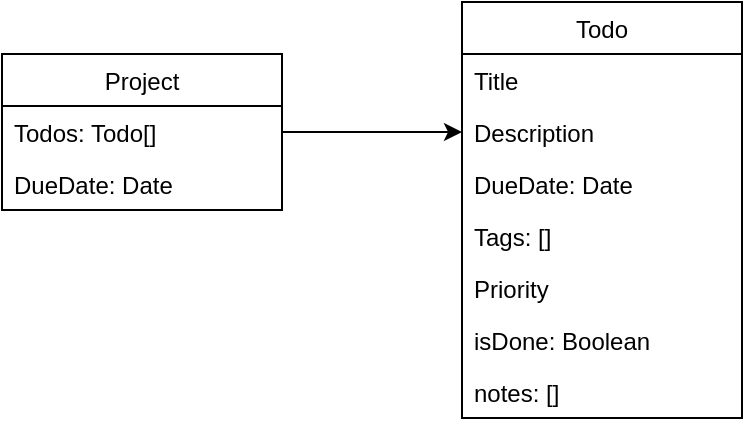 <mxfile version="15.4.1" type="device"><diagram id="4_tymzXxbLOJyMXZTWOB" name="Page-1"><mxGraphModel dx="825" dy="601" grid="1" gridSize="10" guides="1" tooltips="1" connect="1" arrows="1" fold="1" page="1" pageScale="1" pageWidth="850" pageHeight="1100" math="0" shadow="0"><root><mxCell id="0"/><mxCell id="1" parent="0"/><mxCell id="UXf0lR6C6FQ4PTZki6XW-1" value="Project" style="swimlane;fontStyle=0;childLayout=stackLayout;horizontal=1;startSize=26;fillColor=none;horizontalStack=0;resizeParent=1;resizeParentMax=0;resizeLast=0;collapsible=1;marginBottom=0;" vertex="1" parent="1"><mxGeometry x="170" y="100" width="140" height="78" as="geometry"><mxRectangle x="170" y="100" width="70" height="26" as="alternateBounds"/></mxGeometry></mxCell><mxCell id="UXf0lR6C6FQ4PTZki6XW-2" value="Todos: Todo[]" style="text;strokeColor=none;fillColor=none;align=left;verticalAlign=top;spacingLeft=4;spacingRight=4;overflow=hidden;rotatable=0;points=[[0,0.5],[1,0.5]];portConstraint=eastwest;" vertex="1" parent="UXf0lR6C6FQ4PTZki6XW-1"><mxGeometry y="26" width="140" height="26" as="geometry"/></mxCell><mxCell id="UXf0lR6C6FQ4PTZki6XW-3" value="DueDate: Date" style="text;strokeColor=none;fillColor=none;align=left;verticalAlign=top;spacingLeft=4;spacingRight=4;overflow=hidden;rotatable=0;points=[[0,0.5],[1,0.5]];portConstraint=eastwest;" vertex="1" parent="UXf0lR6C6FQ4PTZki6XW-1"><mxGeometry y="52" width="140" height="26" as="geometry"/></mxCell><mxCell id="UXf0lR6C6FQ4PTZki6XW-8" style="edgeStyle=orthogonalEdgeStyle;rounded=0;orthogonalLoop=1;jettySize=auto;html=1;" edge="1" parent="1" source="UXf0lR6C6FQ4PTZki6XW-2"><mxGeometry relative="1" as="geometry"><mxPoint x="400" y="139" as="targetPoint"/></mxGeometry></mxCell><mxCell id="UXf0lR6C6FQ4PTZki6XW-9" value="Todo" style="swimlane;fontStyle=0;childLayout=stackLayout;horizontal=1;startSize=26;fillColor=none;horizontalStack=0;resizeParent=1;resizeParentMax=0;resizeLast=0;collapsible=1;marginBottom=0;" vertex="1" parent="1"><mxGeometry x="400" y="74" width="140" height="208" as="geometry"/></mxCell><mxCell id="UXf0lR6C6FQ4PTZki6XW-10" value="Title   " style="text;strokeColor=none;fillColor=none;align=left;verticalAlign=top;spacingLeft=4;spacingRight=4;overflow=hidden;rotatable=0;points=[[0,0.5],[1,0.5]];portConstraint=eastwest;" vertex="1" parent="UXf0lR6C6FQ4PTZki6XW-9"><mxGeometry y="26" width="140" height="26" as="geometry"/></mxCell><mxCell id="UXf0lR6C6FQ4PTZki6XW-11" value="Description" style="text;strokeColor=none;fillColor=none;align=left;verticalAlign=top;spacingLeft=4;spacingRight=4;overflow=hidden;rotatable=0;points=[[0,0.5],[1,0.5]];portConstraint=eastwest;" vertex="1" parent="UXf0lR6C6FQ4PTZki6XW-9"><mxGeometry y="52" width="140" height="26" as="geometry"/></mxCell><mxCell id="UXf0lR6C6FQ4PTZki6XW-12" value="DueDate: Date" style="text;strokeColor=none;fillColor=none;align=left;verticalAlign=top;spacingLeft=4;spacingRight=4;overflow=hidden;rotatable=0;points=[[0,0.5],[1,0.5]];portConstraint=eastwest;" vertex="1" parent="UXf0lR6C6FQ4PTZki6XW-9"><mxGeometry y="78" width="140" height="26" as="geometry"/></mxCell><mxCell id="UXf0lR6C6FQ4PTZki6XW-13" value="Tags: []" style="text;strokeColor=none;fillColor=none;align=left;verticalAlign=top;spacingLeft=4;spacingRight=4;overflow=hidden;rotatable=0;points=[[0,0.5],[1,0.5]];portConstraint=eastwest;" vertex="1" parent="UXf0lR6C6FQ4PTZki6XW-9"><mxGeometry y="104" width="140" height="26" as="geometry"/></mxCell><mxCell id="UXf0lR6C6FQ4PTZki6XW-14" value="Priority" style="text;strokeColor=none;fillColor=none;align=left;verticalAlign=top;spacingLeft=4;spacingRight=4;overflow=hidden;rotatable=0;points=[[0,0.5],[1,0.5]];portConstraint=eastwest;" vertex="1" parent="UXf0lR6C6FQ4PTZki6XW-9"><mxGeometry y="130" width="140" height="26" as="geometry"/></mxCell><mxCell id="UXf0lR6C6FQ4PTZki6XW-15" value="isDone: Boolean" style="text;strokeColor=none;fillColor=none;align=left;verticalAlign=top;spacingLeft=4;spacingRight=4;overflow=hidden;rotatable=0;points=[[0,0.5],[1,0.5]];portConstraint=eastwest;" vertex="1" parent="UXf0lR6C6FQ4PTZki6XW-9"><mxGeometry y="156" width="140" height="26" as="geometry"/></mxCell><mxCell id="UXf0lR6C6FQ4PTZki6XW-16" value="notes: []" style="text;strokeColor=none;fillColor=none;align=left;verticalAlign=top;spacingLeft=4;spacingRight=4;overflow=hidden;rotatable=0;points=[[0,0.5],[1,0.5]];portConstraint=eastwest;" vertex="1" parent="UXf0lR6C6FQ4PTZki6XW-9"><mxGeometry y="182" width="140" height="26" as="geometry"/></mxCell></root></mxGraphModel></diagram></mxfile>